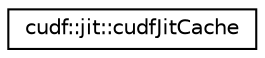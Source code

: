 digraph "Graphical Class Hierarchy"
{
  edge [fontname="Helvetica",fontsize="10",labelfontname="Helvetica",labelfontsize="10"];
  node [fontname="Helvetica",fontsize="10",shape=record];
  rankdir="LR";
  Node0 [label="cudf::jit::cudfJitCache",height=0.2,width=0.4,color="black", fillcolor="white", style="filled",URL="$classcudf_1_1jit_1_1cudfJitCache.html"];
}
